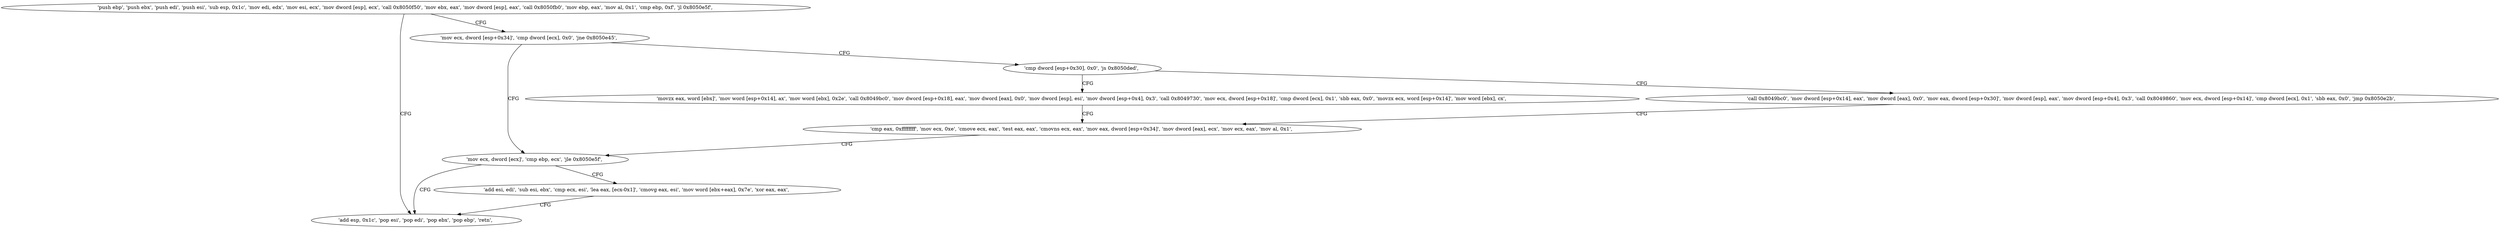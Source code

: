 digraph "func" {
"134548864" [label = "'push ebp', 'push ebx', 'push edi', 'push esi', 'sub esp, 0x1c', 'mov edi, edx', 'mov esi, ecx', 'mov dword [esp], ecx', 'call 0x8050f50', 'mov ebx, eax', 'mov dword [esp], eax', 'call 0x8050fb0', 'mov ebp, eax', 'mov al, 0x1', 'cmp ebp, 0xf', 'jl 0x8050e5f', " ]
"134549087" [label = "'add esp, 0x1c', 'pop esi', 'pop edi', 'pop ebx', 'pop ebp', 'retn', " ]
"134548906" [label = "'mov ecx, dword [esp+0x34]', 'cmp dword [ecx], 0x0', 'jne 0x8050e45', " ]
"134549061" [label = "'mov ecx, dword [ecx]', 'cmp ebp, ecx', 'jle 0x8050e5f', " ]
"134548919" [label = "'cmp dword [esp+0x30], 0x0', 'js 0x8050ded', " ]
"134549067" [label = "'add esi, edi', 'sub esi, ebx', 'cmp ecx, esi', 'lea eax, [ecx-0x1]', 'cmovg eax, esi', 'mov word [ebx+eax], 0x7e', 'xor eax, eax', " ]
"134548973" [label = "'movzx eax, word [ebx]', 'mov word [esp+0x14], ax', 'mov word [ebx], 0x2e', 'call 0x8049bc0', 'mov dword [esp+0x18], eax', 'mov dword [eax], 0x0', 'mov dword [esp], esi', 'mov dword [esp+0x4], 0x3', 'call 0x8049730', 'mov ecx, dword [esp+0x18]', 'cmp dword [ecx], 0x1', 'sbb eax, 0x0', 'movzx ecx, word [esp+0x14]', 'mov word [ebx], cx', " ]
"134548926" [label = "'call 0x8049bc0', 'mov dword [esp+0x14], eax', 'mov dword [eax], 0x0', 'mov eax, dword [esp+0x30]', 'mov dword [esp], eax', 'mov dword [esp+0x4], 0x3', 'call 0x8049860', 'mov ecx, dword [esp+0x14]', 'cmp dword [ecx], 0x1', 'sbb eax, 0x0', 'jmp 0x8050e2b', " ]
"134549035" [label = "'cmp eax, 0xffffffff', 'mov ecx, 0xe', 'cmove ecx, eax', 'test eax, eax', 'cmovns ecx, eax', 'mov eax, dword [esp+0x34]', 'mov dword [eax], ecx', 'mov ecx, eax', 'mov al, 0x1', " ]
"134548864" -> "134549087" [ label = "CFG" ]
"134548864" -> "134548906" [ label = "CFG" ]
"134548906" -> "134549061" [ label = "CFG" ]
"134548906" -> "134548919" [ label = "CFG" ]
"134549061" -> "134549087" [ label = "CFG" ]
"134549061" -> "134549067" [ label = "CFG" ]
"134548919" -> "134548973" [ label = "CFG" ]
"134548919" -> "134548926" [ label = "CFG" ]
"134549067" -> "134549087" [ label = "CFG" ]
"134548973" -> "134549035" [ label = "CFG" ]
"134548926" -> "134549035" [ label = "CFG" ]
"134549035" -> "134549061" [ label = "CFG" ]
}
